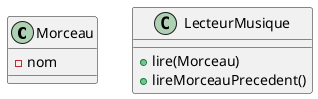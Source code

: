 @startuml Todo

class Morceau {
    - nom
}

class LecteurMusique {
    + lire(Morceau)
    + lireMorceauPrecedent()
}

@enduml